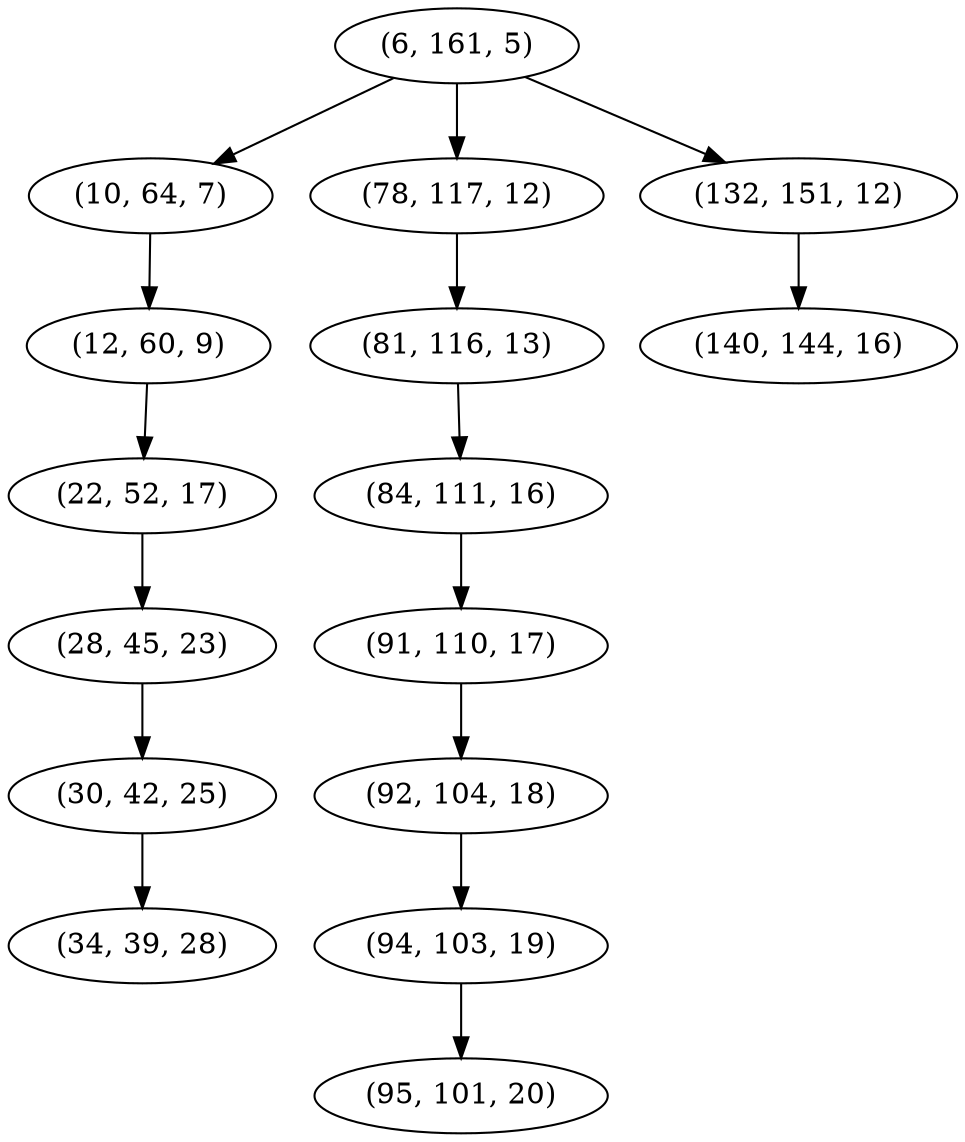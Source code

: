 digraph tree {
    "(6, 161, 5)";
    "(10, 64, 7)";
    "(12, 60, 9)";
    "(22, 52, 17)";
    "(28, 45, 23)";
    "(30, 42, 25)";
    "(34, 39, 28)";
    "(78, 117, 12)";
    "(81, 116, 13)";
    "(84, 111, 16)";
    "(91, 110, 17)";
    "(92, 104, 18)";
    "(94, 103, 19)";
    "(95, 101, 20)";
    "(132, 151, 12)";
    "(140, 144, 16)";
    "(6, 161, 5)" -> "(10, 64, 7)";
    "(6, 161, 5)" -> "(78, 117, 12)";
    "(6, 161, 5)" -> "(132, 151, 12)";
    "(10, 64, 7)" -> "(12, 60, 9)";
    "(12, 60, 9)" -> "(22, 52, 17)";
    "(22, 52, 17)" -> "(28, 45, 23)";
    "(28, 45, 23)" -> "(30, 42, 25)";
    "(30, 42, 25)" -> "(34, 39, 28)";
    "(78, 117, 12)" -> "(81, 116, 13)";
    "(81, 116, 13)" -> "(84, 111, 16)";
    "(84, 111, 16)" -> "(91, 110, 17)";
    "(91, 110, 17)" -> "(92, 104, 18)";
    "(92, 104, 18)" -> "(94, 103, 19)";
    "(94, 103, 19)" -> "(95, 101, 20)";
    "(132, 151, 12)" -> "(140, 144, 16)";
}
